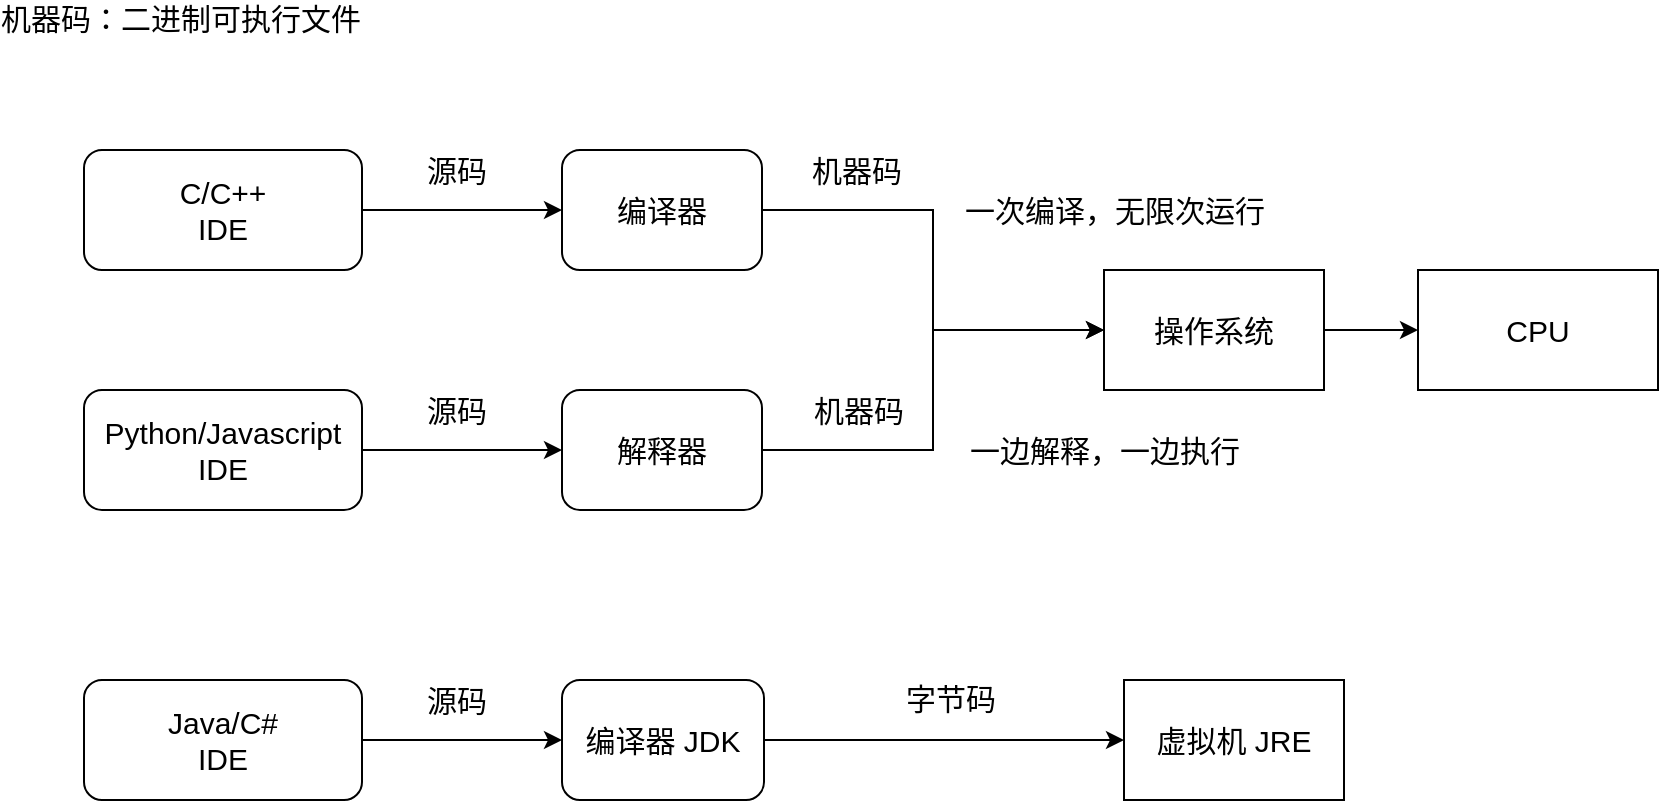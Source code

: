 <mxfile version="20.8.20" type="github">
  <diagram name="第 1 页" id="Rmnb_0TzzEGHH6VF-t5r">
    <mxGraphModel dx="1781" dy="591" grid="1" gridSize="10" guides="1" tooltips="1" connect="1" arrows="1" fold="1" page="1" pageScale="1" pageWidth="827" pageHeight="1169" math="0" shadow="0">
      <root>
        <mxCell id="0" />
        <mxCell id="1" parent="0" />
        <mxCell id="pDU_JrlTvp6zQg8uNNu5-4" style="edgeStyle=orthogonalEdgeStyle;rounded=0;orthogonalLoop=1;jettySize=auto;html=1;entryX=0;entryY=0.5;entryDx=0;entryDy=0;fontSize=15;" edge="1" parent="1" source="pDU_JrlTvp6zQg8uNNu5-2" target="pDU_JrlTvp6zQg8uNNu5-14">
          <mxGeometry relative="1" as="geometry">
            <mxPoint x="279" y="150" as="targetPoint" />
          </mxGeometry>
        </mxCell>
        <mxCell id="pDU_JrlTvp6zQg8uNNu5-12" value="源码" style="edgeLabel;html=1;align=center;verticalAlign=middle;resizable=0;points=[];fontSize=15;" vertex="1" connectable="0" parent="pDU_JrlTvp6zQg8uNNu5-4">
          <mxGeometry x="-0.06" y="-3" relative="1" as="geometry">
            <mxPoint y="-23" as="offset" />
          </mxGeometry>
        </mxCell>
        <mxCell id="pDU_JrlTvp6zQg8uNNu5-2" value="C/C++&lt;br&gt;IDE" style="rounded=1;whiteSpace=wrap;html=1;fontSize=15;" vertex="1" parent="1">
          <mxGeometry x="40" y="120" width="139" height="60" as="geometry" />
        </mxCell>
        <mxCell id="pDU_JrlTvp6zQg8uNNu5-38" value="" style="edgeStyle=orthogonalEdgeStyle;rounded=0;orthogonalLoop=1;jettySize=auto;html=1;fontSize=15;" edge="1" parent="1" source="pDU_JrlTvp6zQg8uNNu5-10" target="pDU_JrlTvp6zQg8uNNu5-37">
          <mxGeometry relative="1" as="geometry" />
        </mxCell>
        <mxCell id="pDU_JrlTvp6zQg8uNNu5-10" value="操作系统" style="whiteSpace=wrap;html=1;fontSize=15;" vertex="1" parent="1">
          <mxGeometry x="550" y="180" width="110" height="60" as="geometry" />
        </mxCell>
        <mxCell id="pDU_JrlTvp6zQg8uNNu5-15" value="" style="edgeStyle=orthogonalEdgeStyle;rounded=0;orthogonalLoop=1;jettySize=auto;html=1;fontSize=15;" edge="1" parent="1" source="pDU_JrlTvp6zQg8uNNu5-14" target="pDU_JrlTvp6zQg8uNNu5-10">
          <mxGeometry relative="1" as="geometry" />
        </mxCell>
        <mxCell id="pDU_JrlTvp6zQg8uNNu5-16" value="机器码" style="edgeLabel;html=1;align=center;verticalAlign=middle;resizable=0;points=[];fontSize=15;" vertex="1" connectable="0" parent="pDU_JrlTvp6zQg8uNNu5-15">
          <mxGeometry x="0.24" relative="1" as="geometry">
            <mxPoint x="-39" y="-78" as="offset" />
          </mxGeometry>
        </mxCell>
        <mxCell id="pDU_JrlTvp6zQg8uNNu5-23" value="机器码：二进制可执行文件" style="edgeLabel;html=1;align=center;verticalAlign=middle;resizable=0;points=[];fontSize=15;" vertex="1" connectable="0" parent="pDU_JrlTvp6zQg8uNNu5-15">
          <mxGeometry x="-0.221" y="-1" relative="1" as="geometry">
            <mxPoint x="-376" y="-101" as="offset" />
          </mxGeometry>
        </mxCell>
        <mxCell id="pDU_JrlTvp6zQg8uNNu5-14" value="编译器" style="rounded=1;whiteSpace=wrap;html=1;fontSize=15;" vertex="1" parent="1">
          <mxGeometry x="279" y="120" width="100" height="60" as="geometry" />
        </mxCell>
        <mxCell id="pDU_JrlTvp6zQg8uNNu5-17" style="edgeStyle=orthogonalEdgeStyle;rounded=0;orthogonalLoop=1;jettySize=auto;html=1;entryX=0;entryY=0.5;entryDx=0;entryDy=0;fontSize=15;" edge="1" source="pDU_JrlTvp6zQg8uNNu5-19" target="pDU_JrlTvp6zQg8uNNu5-20" parent="1">
          <mxGeometry relative="1" as="geometry">
            <mxPoint x="279" y="270" as="targetPoint" />
          </mxGeometry>
        </mxCell>
        <mxCell id="pDU_JrlTvp6zQg8uNNu5-18" value="源码" style="edgeLabel;html=1;align=center;verticalAlign=middle;resizable=0;points=[];fontSize=15;" vertex="1" connectable="0" parent="pDU_JrlTvp6zQg8uNNu5-17">
          <mxGeometry x="-0.06" y="-3" relative="1" as="geometry">
            <mxPoint y="-23" as="offset" />
          </mxGeometry>
        </mxCell>
        <mxCell id="pDU_JrlTvp6zQg8uNNu5-19" value="Python/Javascript&lt;br&gt;IDE" style="rounded=1;whiteSpace=wrap;html=1;fontSize=15;" vertex="1" parent="1">
          <mxGeometry x="40" y="240" width="139" height="60" as="geometry" />
        </mxCell>
        <mxCell id="pDU_JrlTvp6zQg8uNNu5-21" style="edgeStyle=orthogonalEdgeStyle;rounded=0;orthogonalLoop=1;jettySize=auto;html=1;entryX=0;entryY=0.5;entryDx=0;entryDy=0;fontSize=15;" edge="1" parent="1" source="pDU_JrlTvp6zQg8uNNu5-20" target="pDU_JrlTvp6zQg8uNNu5-10">
          <mxGeometry relative="1" as="geometry" />
        </mxCell>
        <mxCell id="pDU_JrlTvp6zQg8uNNu5-22" value="机器码" style="edgeLabel;html=1;align=center;verticalAlign=middle;resizable=0;points=[];fontSize=15;" vertex="1" connectable="0" parent="pDU_JrlTvp6zQg8uNNu5-21">
          <mxGeometry x="-0.448" y="3" relative="1" as="geometry">
            <mxPoint x="-16" y="-17" as="offset" />
          </mxGeometry>
        </mxCell>
        <mxCell id="pDU_JrlTvp6zQg8uNNu5-20" value="解释器" style="rounded=1;whiteSpace=wrap;html=1;fontSize=15;" vertex="1" parent="1">
          <mxGeometry x="279" y="240" width="100" height="60" as="geometry" />
        </mxCell>
        <mxCell id="pDU_JrlTvp6zQg8uNNu5-24" style="edgeStyle=orthogonalEdgeStyle;rounded=0;orthogonalLoop=1;jettySize=auto;html=1;entryX=0;entryY=0.5;entryDx=0;entryDy=0;fontSize=15;" edge="1" source="pDU_JrlTvp6zQg8uNNu5-26" target="pDU_JrlTvp6zQg8uNNu5-27" parent="1">
          <mxGeometry relative="1" as="geometry">
            <mxPoint x="279" y="415" as="targetPoint" />
          </mxGeometry>
        </mxCell>
        <mxCell id="pDU_JrlTvp6zQg8uNNu5-25" value="源码" style="edgeLabel;html=1;align=center;verticalAlign=middle;resizable=0;points=[];fontSize=15;" vertex="1" connectable="0" parent="pDU_JrlTvp6zQg8uNNu5-24">
          <mxGeometry x="-0.06" y="-3" relative="1" as="geometry">
            <mxPoint y="-23" as="offset" />
          </mxGeometry>
        </mxCell>
        <mxCell id="pDU_JrlTvp6zQg8uNNu5-26" value="Java/C#&lt;br&gt;IDE" style="rounded=1;whiteSpace=wrap;html=1;fontSize=15;" vertex="1" parent="1">
          <mxGeometry x="40" y="385" width="139" height="60" as="geometry" />
        </mxCell>
        <mxCell id="pDU_JrlTvp6zQg8uNNu5-33" style="edgeStyle=orthogonalEdgeStyle;rounded=0;orthogonalLoop=1;jettySize=auto;html=1;entryX=0;entryY=0.5;entryDx=0;entryDy=0;fontSize=15;" edge="1" parent="1" source="pDU_JrlTvp6zQg8uNNu5-27" target="pDU_JrlTvp6zQg8uNNu5-32">
          <mxGeometry relative="1" as="geometry" />
        </mxCell>
        <mxCell id="pDU_JrlTvp6zQg8uNNu5-34" value="字节码" style="edgeLabel;html=1;align=center;verticalAlign=middle;resizable=0;points=[];fontSize=15;" vertex="1" connectable="0" parent="pDU_JrlTvp6zQg8uNNu5-33">
          <mxGeometry x="0.06" y="1" relative="1" as="geometry">
            <mxPoint x="-3" y="-20" as="offset" />
          </mxGeometry>
        </mxCell>
        <mxCell id="pDU_JrlTvp6zQg8uNNu5-27" value="编译器 JDK" style="rounded=1;whiteSpace=wrap;html=1;fontSize=15;verticalAlign=middle;" vertex="1" parent="1">
          <mxGeometry x="279" y="385" width="101" height="60" as="geometry" />
        </mxCell>
        <mxCell id="pDU_JrlTvp6zQg8uNNu5-28" value="一次编译，无限次运行" style="text;html=1;align=center;verticalAlign=middle;resizable=0;points=[];autosize=1;strokeColor=none;fillColor=none;fontSize=15;" vertex="1" parent="1">
          <mxGeometry x="470" y="135" width="170" height="30" as="geometry" />
        </mxCell>
        <mxCell id="pDU_JrlTvp6zQg8uNNu5-29" value="一边解释，一边执行" style="text;html=1;align=center;verticalAlign=middle;resizable=0;points=[];autosize=1;strokeColor=none;fillColor=none;fontSize=15;" vertex="1" parent="1">
          <mxGeometry x="470" y="255" width="160" height="30" as="geometry" />
        </mxCell>
        <mxCell id="pDU_JrlTvp6zQg8uNNu5-32" value="虚拟机 JRE" style="rounded=0;whiteSpace=wrap;html=1;fontSize=15;verticalAlign=middle;" vertex="1" parent="1">
          <mxGeometry x="560" y="385" width="110" height="60" as="geometry" />
        </mxCell>
        <mxCell id="pDU_JrlTvp6zQg8uNNu5-37" value="CPU" style="whiteSpace=wrap;html=1;fontSize=15;" vertex="1" parent="1">
          <mxGeometry x="707" y="180" width="120" height="60" as="geometry" />
        </mxCell>
      </root>
    </mxGraphModel>
  </diagram>
</mxfile>
